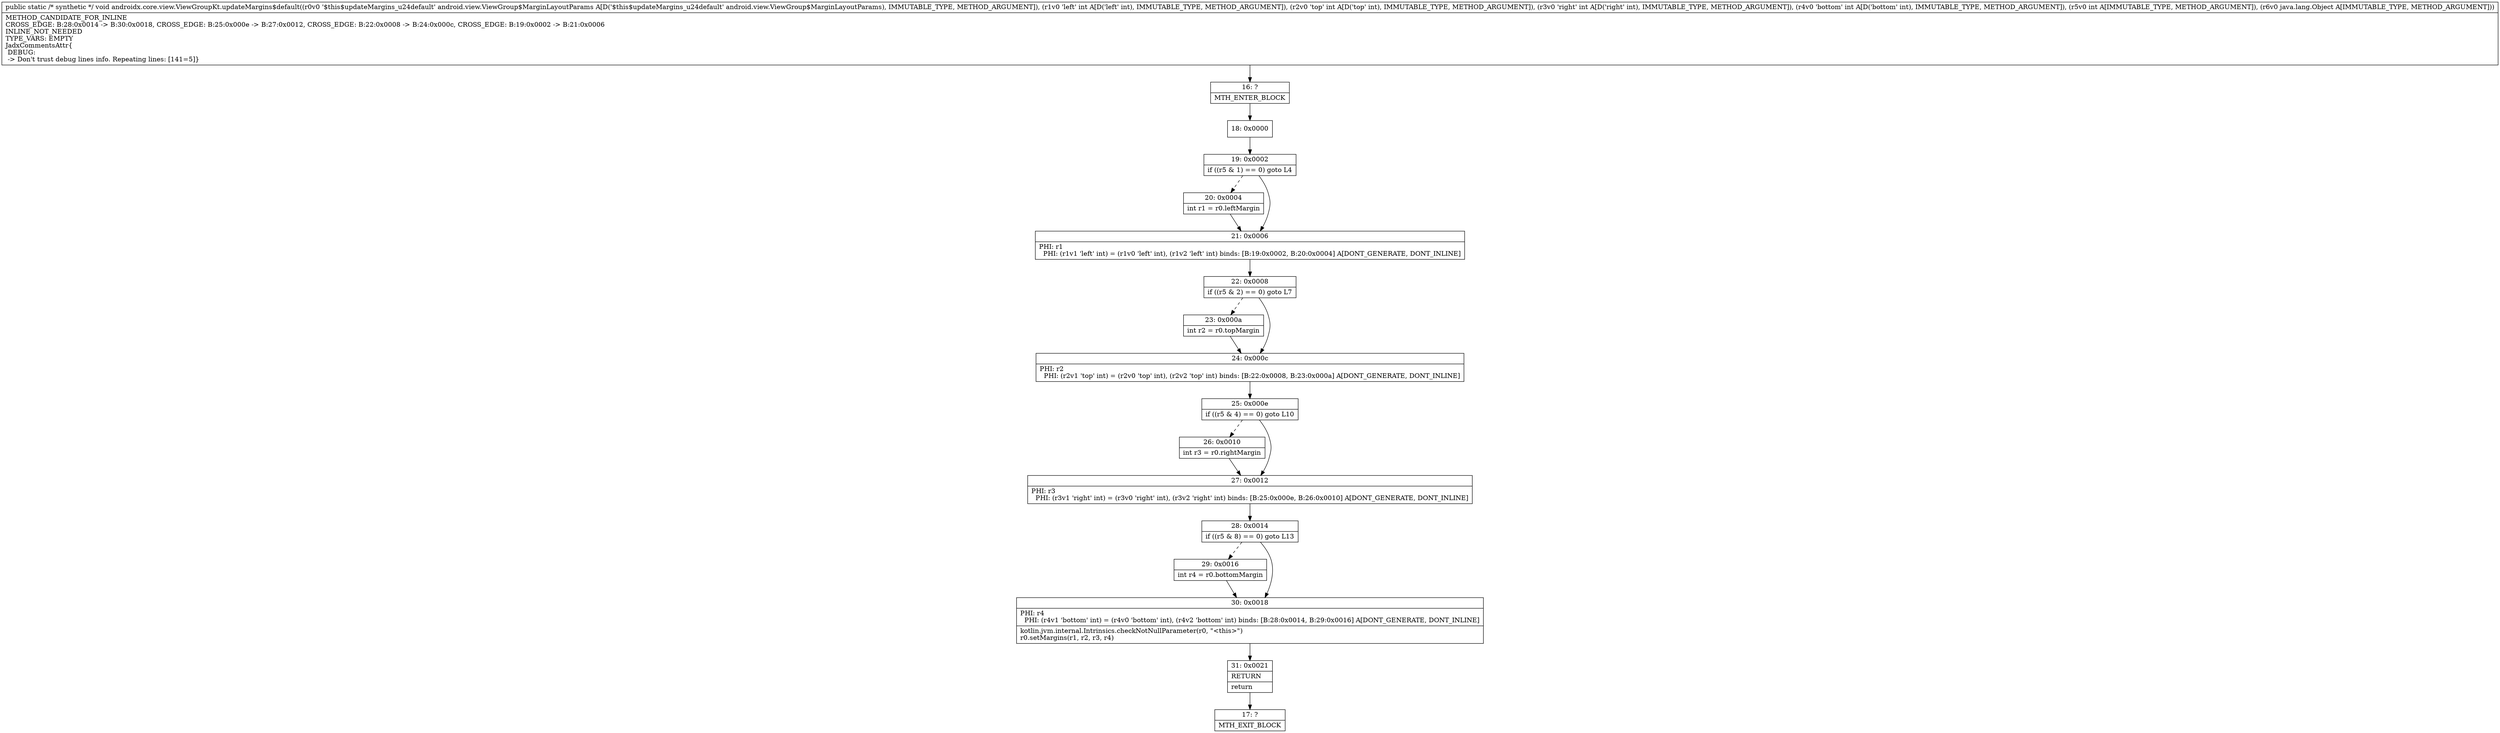 digraph "CFG forandroidx.core.view.ViewGroupKt.updateMargins$default(Landroid\/view\/ViewGroup$MarginLayoutParams;IIIIILjava\/lang\/Object;)V" {
Node_16 [shape=record,label="{16\:\ ?|MTH_ENTER_BLOCK\l}"];
Node_18 [shape=record,label="{18\:\ 0x0000}"];
Node_19 [shape=record,label="{19\:\ 0x0002|if ((r5 & 1) == 0) goto L4\l}"];
Node_20 [shape=record,label="{20\:\ 0x0004|int r1 = r0.leftMargin\l}"];
Node_21 [shape=record,label="{21\:\ 0x0006|PHI: r1 \l  PHI: (r1v1 'left' int) = (r1v0 'left' int), (r1v2 'left' int) binds: [B:19:0x0002, B:20:0x0004] A[DONT_GENERATE, DONT_INLINE]\l}"];
Node_22 [shape=record,label="{22\:\ 0x0008|if ((r5 & 2) == 0) goto L7\l}"];
Node_23 [shape=record,label="{23\:\ 0x000a|int r2 = r0.topMargin\l}"];
Node_24 [shape=record,label="{24\:\ 0x000c|PHI: r2 \l  PHI: (r2v1 'top' int) = (r2v0 'top' int), (r2v2 'top' int) binds: [B:22:0x0008, B:23:0x000a] A[DONT_GENERATE, DONT_INLINE]\l}"];
Node_25 [shape=record,label="{25\:\ 0x000e|if ((r5 & 4) == 0) goto L10\l}"];
Node_26 [shape=record,label="{26\:\ 0x0010|int r3 = r0.rightMargin\l}"];
Node_27 [shape=record,label="{27\:\ 0x0012|PHI: r3 \l  PHI: (r3v1 'right' int) = (r3v0 'right' int), (r3v2 'right' int) binds: [B:25:0x000e, B:26:0x0010] A[DONT_GENERATE, DONT_INLINE]\l}"];
Node_28 [shape=record,label="{28\:\ 0x0014|if ((r5 & 8) == 0) goto L13\l}"];
Node_29 [shape=record,label="{29\:\ 0x0016|int r4 = r0.bottomMargin\l}"];
Node_30 [shape=record,label="{30\:\ 0x0018|PHI: r4 \l  PHI: (r4v1 'bottom' int) = (r4v0 'bottom' int), (r4v2 'bottom' int) binds: [B:28:0x0014, B:29:0x0016] A[DONT_GENERATE, DONT_INLINE]\l|kotlin.jvm.internal.Intrinsics.checkNotNullParameter(r0, \"\<this\>\")\lr0.setMargins(r1, r2, r3, r4)\l}"];
Node_31 [shape=record,label="{31\:\ 0x0021|RETURN\l|return\l}"];
Node_17 [shape=record,label="{17\:\ ?|MTH_EXIT_BLOCK\l}"];
MethodNode[shape=record,label="{public static \/* synthetic *\/ void androidx.core.view.ViewGroupKt.updateMargins$default((r0v0 '$this$updateMargins_u24default' android.view.ViewGroup$MarginLayoutParams A[D('$this$updateMargins_u24default' android.view.ViewGroup$MarginLayoutParams), IMMUTABLE_TYPE, METHOD_ARGUMENT]), (r1v0 'left' int A[D('left' int), IMMUTABLE_TYPE, METHOD_ARGUMENT]), (r2v0 'top' int A[D('top' int), IMMUTABLE_TYPE, METHOD_ARGUMENT]), (r3v0 'right' int A[D('right' int), IMMUTABLE_TYPE, METHOD_ARGUMENT]), (r4v0 'bottom' int A[D('bottom' int), IMMUTABLE_TYPE, METHOD_ARGUMENT]), (r5v0 int A[IMMUTABLE_TYPE, METHOD_ARGUMENT]), (r6v0 java.lang.Object A[IMMUTABLE_TYPE, METHOD_ARGUMENT]))  | METHOD_CANDIDATE_FOR_INLINE\lCROSS_EDGE: B:28:0x0014 \-\> B:30:0x0018, CROSS_EDGE: B:25:0x000e \-\> B:27:0x0012, CROSS_EDGE: B:22:0x0008 \-\> B:24:0x000c, CROSS_EDGE: B:19:0x0002 \-\> B:21:0x0006\lINLINE_NOT_NEEDED\lTYPE_VARS: EMPTY\lJadxCommentsAttr\{\l DEBUG: \l \-\> Don't trust debug lines info. Repeating lines: [141=5]\}\l}"];
MethodNode -> Node_16;Node_16 -> Node_18;
Node_18 -> Node_19;
Node_19 -> Node_20[style=dashed];
Node_19 -> Node_21;
Node_20 -> Node_21;
Node_21 -> Node_22;
Node_22 -> Node_23[style=dashed];
Node_22 -> Node_24;
Node_23 -> Node_24;
Node_24 -> Node_25;
Node_25 -> Node_26[style=dashed];
Node_25 -> Node_27;
Node_26 -> Node_27;
Node_27 -> Node_28;
Node_28 -> Node_29[style=dashed];
Node_28 -> Node_30;
Node_29 -> Node_30;
Node_30 -> Node_31;
Node_31 -> Node_17;
}

